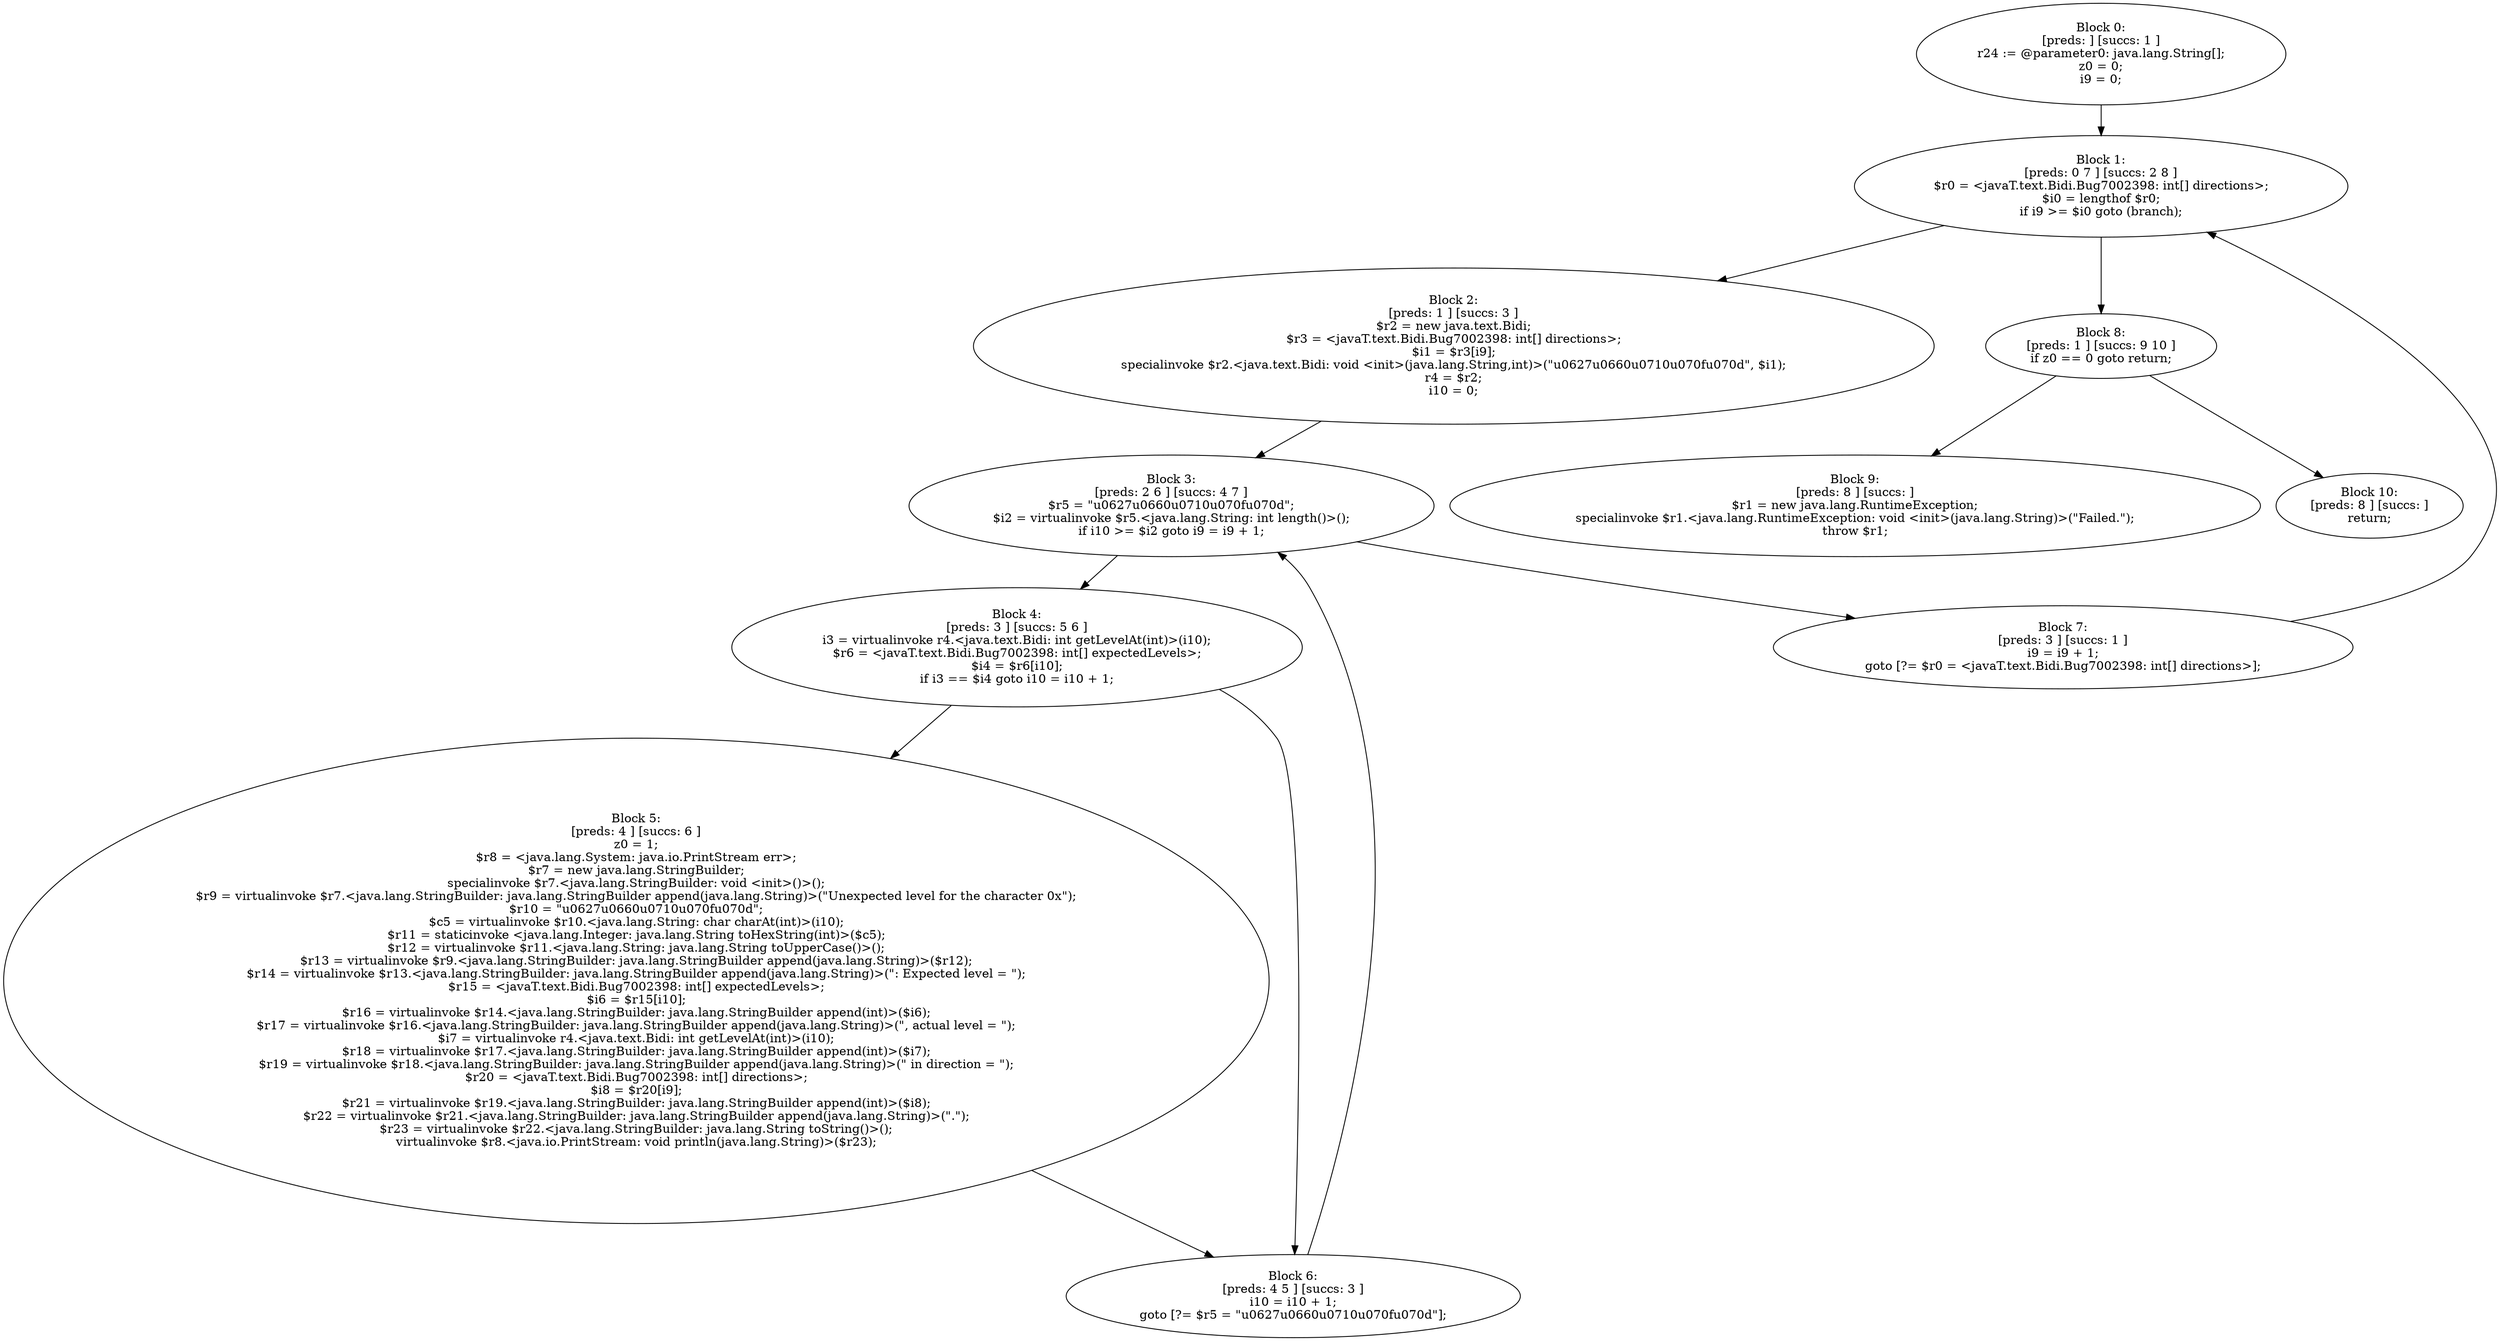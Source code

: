 digraph "unitGraph" {
    "Block 0:
[preds: ] [succs: 1 ]
r24 := @parameter0: java.lang.String[];
z0 = 0;
i9 = 0;
"
    "Block 1:
[preds: 0 7 ] [succs: 2 8 ]
$r0 = <javaT.text.Bidi.Bug7002398: int[] directions>;
$i0 = lengthof $r0;
if i9 >= $i0 goto (branch);
"
    "Block 2:
[preds: 1 ] [succs: 3 ]
$r2 = new java.text.Bidi;
$r3 = <javaT.text.Bidi.Bug7002398: int[] directions>;
$i1 = $r3[i9];
specialinvoke $r2.<java.text.Bidi: void <init>(java.lang.String,int)>(\"\u0627\u0660\u0710\u070f\u070d\", $i1);
r4 = $r2;
i10 = 0;
"
    "Block 3:
[preds: 2 6 ] [succs: 4 7 ]
$r5 = \"\u0627\u0660\u0710\u070f\u070d\";
$i2 = virtualinvoke $r5.<java.lang.String: int length()>();
if i10 >= $i2 goto i9 = i9 + 1;
"
    "Block 4:
[preds: 3 ] [succs: 5 6 ]
i3 = virtualinvoke r4.<java.text.Bidi: int getLevelAt(int)>(i10);
$r6 = <javaT.text.Bidi.Bug7002398: int[] expectedLevels>;
$i4 = $r6[i10];
if i3 == $i4 goto i10 = i10 + 1;
"
    "Block 5:
[preds: 4 ] [succs: 6 ]
z0 = 1;
$r8 = <java.lang.System: java.io.PrintStream err>;
$r7 = new java.lang.StringBuilder;
specialinvoke $r7.<java.lang.StringBuilder: void <init>()>();
$r9 = virtualinvoke $r7.<java.lang.StringBuilder: java.lang.StringBuilder append(java.lang.String)>(\"Unexpected level for the character 0x\");
$r10 = \"\u0627\u0660\u0710\u070f\u070d\";
$c5 = virtualinvoke $r10.<java.lang.String: char charAt(int)>(i10);
$r11 = staticinvoke <java.lang.Integer: java.lang.String toHexString(int)>($c5);
$r12 = virtualinvoke $r11.<java.lang.String: java.lang.String toUpperCase()>();
$r13 = virtualinvoke $r9.<java.lang.StringBuilder: java.lang.StringBuilder append(java.lang.String)>($r12);
$r14 = virtualinvoke $r13.<java.lang.StringBuilder: java.lang.StringBuilder append(java.lang.String)>(\": Expected level = \");
$r15 = <javaT.text.Bidi.Bug7002398: int[] expectedLevels>;
$i6 = $r15[i10];
$r16 = virtualinvoke $r14.<java.lang.StringBuilder: java.lang.StringBuilder append(int)>($i6);
$r17 = virtualinvoke $r16.<java.lang.StringBuilder: java.lang.StringBuilder append(java.lang.String)>(\", actual level = \");
$i7 = virtualinvoke r4.<java.text.Bidi: int getLevelAt(int)>(i10);
$r18 = virtualinvoke $r17.<java.lang.StringBuilder: java.lang.StringBuilder append(int)>($i7);
$r19 = virtualinvoke $r18.<java.lang.StringBuilder: java.lang.StringBuilder append(java.lang.String)>(\" in direction = \");
$r20 = <javaT.text.Bidi.Bug7002398: int[] directions>;
$i8 = $r20[i9];
$r21 = virtualinvoke $r19.<java.lang.StringBuilder: java.lang.StringBuilder append(int)>($i8);
$r22 = virtualinvoke $r21.<java.lang.StringBuilder: java.lang.StringBuilder append(java.lang.String)>(\".\");
$r23 = virtualinvoke $r22.<java.lang.StringBuilder: java.lang.String toString()>();
virtualinvoke $r8.<java.io.PrintStream: void println(java.lang.String)>($r23);
"
    "Block 6:
[preds: 4 5 ] [succs: 3 ]
i10 = i10 + 1;
goto [?= $r5 = \"\u0627\u0660\u0710\u070f\u070d\"];
"
    "Block 7:
[preds: 3 ] [succs: 1 ]
i9 = i9 + 1;
goto [?= $r0 = <javaT.text.Bidi.Bug7002398: int[] directions>];
"
    "Block 8:
[preds: 1 ] [succs: 9 10 ]
if z0 == 0 goto return;
"
    "Block 9:
[preds: 8 ] [succs: ]
$r1 = new java.lang.RuntimeException;
specialinvoke $r1.<java.lang.RuntimeException: void <init>(java.lang.String)>(\"Failed.\");
throw $r1;
"
    "Block 10:
[preds: 8 ] [succs: ]
return;
"
    "Block 0:
[preds: ] [succs: 1 ]
r24 := @parameter0: java.lang.String[];
z0 = 0;
i9 = 0;
"->"Block 1:
[preds: 0 7 ] [succs: 2 8 ]
$r0 = <javaT.text.Bidi.Bug7002398: int[] directions>;
$i0 = lengthof $r0;
if i9 >= $i0 goto (branch);
";
    "Block 1:
[preds: 0 7 ] [succs: 2 8 ]
$r0 = <javaT.text.Bidi.Bug7002398: int[] directions>;
$i0 = lengthof $r0;
if i9 >= $i0 goto (branch);
"->"Block 2:
[preds: 1 ] [succs: 3 ]
$r2 = new java.text.Bidi;
$r3 = <javaT.text.Bidi.Bug7002398: int[] directions>;
$i1 = $r3[i9];
specialinvoke $r2.<java.text.Bidi: void <init>(java.lang.String,int)>(\"\u0627\u0660\u0710\u070f\u070d\", $i1);
r4 = $r2;
i10 = 0;
";
    "Block 1:
[preds: 0 7 ] [succs: 2 8 ]
$r0 = <javaT.text.Bidi.Bug7002398: int[] directions>;
$i0 = lengthof $r0;
if i9 >= $i0 goto (branch);
"->"Block 8:
[preds: 1 ] [succs: 9 10 ]
if z0 == 0 goto return;
";
    "Block 2:
[preds: 1 ] [succs: 3 ]
$r2 = new java.text.Bidi;
$r3 = <javaT.text.Bidi.Bug7002398: int[] directions>;
$i1 = $r3[i9];
specialinvoke $r2.<java.text.Bidi: void <init>(java.lang.String,int)>(\"\u0627\u0660\u0710\u070f\u070d\", $i1);
r4 = $r2;
i10 = 0;
"->"Block 3:
[preds: 2 6 ] [succs: 4 7 ]
$r5 = \"\u0627\u0660\u0710\u070f\u070d\";
$i2 = virtualinvoke $r5.<java.lang.String: int length()>();
if i10 >= $i2 goto i9 = i9 + 1;
";
    "Block 3:
[preds: 2 6 ] [succs: 4 7 ]
$r5 = \"\u0627\u0660\u0710\u070f\u070d\";
$i2 = virtualinvoke $r5.<java.lang.String: int length()>();
if i10 >= $i2 goto i9 = i9 + 1;
"->"Block 4:
[preds: 3 ] [succs: 5 6 ]
i3 = virtualinvoke r4.<java.text.Bidi: int getLevelAt(int)>(i10);
$r6 = <javaT.text.Bidi.Bug7002398: int[] expectedLevels>;
$i4 = $r6[i10];
if i3 == $i4 goto i10 = i10 + 1;
";
    "Block 3:
[preds: 2 6 ] [succs: 4 7 ]
$r5 = \"\u0627\u0660\u0710\u070f\u070d\";
$i2 = virtualinvoke $r5.<java.lang.String: int length()>();
if i10 >= $i2 goto i9 = i9 + 1;
"->"Block 7:
[preds: 3 ] [succs: 1 ]
i9 = i9 + 1;
goto [?= $r0 = <javaT.text.Bidi.Bug7002398: int[] directions>];
";
    "Block 4:
[preds: 3 ] [succs: 5 6 ]
i3 = virtualinvoke r4.<java.text.Bidi: int getLevelAt(int)>(i10);
$r6 = <javaT.text.Bidi.Bug7002398: int[] expectedLevels>;
$i4 = $r6[i10];
if i3 == $i4 goto i10 = i10 + 1;
"->"Block 5:
[preds: 4 ] [succs: 6 ]
z0 = 1;
$r8 = <java.lang.System: java.io.PrintStream err>;
$r7 = new java.lang.StringBuilder;
specialinvoke $r7.<java.lang.StringBuilder: void <init>()>();
$r9 = virtualinvoke $r7.<java.lang.StringBuilder: java.lang.StringBuilder append(java.lang.String)>(\"Unexpected level for the character 0x\");
$r10 = \"\u0627\u0660\u0710\u070f\u070d\";
$c5 = virtualinvoke $r10.<java.lang.String: char charAt(int)>(i10);
$r11 = staticinvoke <java.lang.Integer: java.lang.String toHexString(int)>($c5);
$r12 = virtualinvoke $r11.<java.lang.String: java.lang.String toUpperCase()>();
$r13 = virtualinvoke $r9.<java.lang.StringBuilder: java.lang.StringBuilder append(java.lang.String)>($r12);
$r14 = virtualinvoke $r13.<java.lang.StringBuilder: java.lang.StringBuilder append(java.lang.String)>(\": Expected level = \");
$r15 = <javaT.text.Bidi.Bug7002398: int[] expectedLevels>;
$i6 = $r15[i10];
$r16 = virtualinvoke $r14.<java.lang.StringBuilder: java.lang.StringBuilder append(int)>($i6);
$r17 = virtualinvoke $r16.<java.lang.StringBuilder: java.lang.StringBuilder append(java.lang.String)>(\", actual level = \");
$i7 = virtualinvoke r4.<java.text.Bidi: int getLevelAt(int)>(i10);
$r18 = virtualinvoke $r17.<java.lang.StringBuilder: java.lang.StringBuilder append(int)>($i7);
$r19 = virtualinvoke $r18.<java.lang.StringBuilder: java.lang.StringBuilder append(java.lang.String)>(\" in direction = \");
$r20 = <javaT.text.Bidi.Bug7002398: int[] directions>;
$i8 = $r20[i9];
$r21 = virtualinvoke $r19.<java.lang.StringBuilder: java.lang.StringBuilder append(int)>($i8);
$r22 = virtualinvoke $r21.<java.lang.StringBuilder: java.lang.StringBuilder append(java.lang.String)>(\".\");
$r23 = virtualinvoke $r22.<java.lang.StringBuilder: java.lang.String toString()>();
virtualinvoke $r8.<java.io.PrintStream: void println(java.lang.String)>($r23);
";
    "Block 4:
[preds: 3 ] [succs: 5 6 ]
i3 = virtualinvoke r4.<java.text.Bidi: int getLevelAt(int)>(i10);
$r6 = <javaT.text.Bidi.Bug7002398: int[] expectedLevels>;
$i4 = $r6[i10];
if i3 == $i4 goto i10 = i10 + 1;
"->"Block 6:
[preds: 4 5 ] [succs: 3 ]
i10 = i10 + 1;
goto [?= $r5 = \"\u0627\u0660\u0710\u070f\u070d\"];
";
    "Block 5:
[preds: 4 ] [succs: 6 ]
z0 = 1;
$r8 = <java.lang.System: java.io.PrintStream err>;
$r7 = new java.lang.StringBuilder;
specialinvoke $r7.<java.lang.StringBuilder: void <init>()>();
$r9 = virtualinvoke $r7.<java.lang.StringBuilder: java.lang.StringBuilder append(java.lang.String)>(\"Unexpected level for the character 0x\");
$r10 = \"\u0627\u0660\u0710\u070f\u070d\";
$c5 = virtualinvoke $r10.<java.lang.String: char charAt(int)>(i10);
$r11 = staticinvoke <java.lang.Integer: java.lang.String toHexString(int)>($c5);
$r12 = virtualinvoke $r11.<java.lang.String: java.lang.String toUpperCase()>();
$r13 = virtualinvoke $r9.<java.lang.StringBuilder: java.lang.StringBuilder append(java.lang.String)>($r12);
$r14 = virtualinvoke $r13.<java.lang.StringBuilder: java.lang.StringBuilder append(java.lang.String)>(\": Expected level = \");
$r15 = <javaT.text.Bidi.Bug7002398: int[] expectedLevels>;
$i6 = $r15[i10];
$r16 = virtualinvoke $r14.<java.lang.StringBuilder: java.lang.StringBuilder append(int)>($i6);
$r17 = virtualinvoke $r16.<java.lang.StringBuilder: java.lang.StringBuilder append(java.lang.String)>(\", actual level = \");
$i7 = virtualinvoke r4.<java.text.Bidi: int getLevelAt(int)>(i10);
$r18 = virtualinvoke $r17.<java.lang.StringBuilder: java.lang.StringBuilder append(int)>($i7);
$r19 = virtualinvoke $r18.<java.lang.StringBuilder: java.lang.StringBuilder append(java.lang.String)>(\" in direction = \");
$r20 = <javaT.text.Bidi.Bug7002398: int[] directions>;
$i8 = $r20[i9];
$r21 = virtualinvoke $r19.<java.lang.StringBuilder: java.lang.StringBuilder append(int)>($i8);
$r22 = virtualinvoke $r21.<java.lang.StringBuilder: java.lang.StringBuilder append(java.lang.String)>(\".\");
$r23 = virtualinvoke $r22.<java.lang.StringBuilder: java.lang.String toString()>();
virtualinvoke $r8.<java.io.PrintStream: void println(java.lang.String)>($r23);
"->"Block 6:
[preds: 4 5 ] [succs: 3 ]
i10 = i10 + 1;
goto [?= $r5 = \"\u0627\u0660\u0710\u070f\u070d\"];
";
    "Block 6:
[preds: 4 5 ] [succs: 3 ]
i10 = i10 + 1;
goto [?= $r5 = \"\u0627\u0660\u0710\u070f\u070d\"];
"->"Block 3:
[preds: 2 6 ] [succs: 4 7 ]
$r5 = \"\u0627\u0660\u0710\u070f\u070d\";
$i2 = virtualinvoke $r5.<java.lang.String: int length()>();
if i10 >= $i2 goto i9 = i9 + 1;
";
    "Block 7:
[preds: 3 ] [succs: 1 ]
i9 = i9 + 1;
goto [?= $r0 = <javaT.text.Bidi.Bug7002398: int[] directions>];
"->"Block 1:
[preds: 0 7 ] [succs: 2 8 ]
$r0 = <javaT.text.Bidi.Bug7002398: int[] directions>;
$i0 = lengthof $r0;
if i9 >= $i0 goto (branch);
";
    "Block 8:
[preds: 1 ] [succs: 9 10 ]
if z0 == 0 goto return;
"->"Block 9:
[preds: 8 ] [succs: ]
$r1 = new java.lang.RuntimeException;
specialinvoke $r1.<java.lang.RuntimeException: void <init>(java.lang.String)>(\"Failed.\");
throw $r1;
";
    "Block 8:
[preds: 1 ] [succs: 9 10 ]
if z0 == 0 goto return;
"->"Block 10:
[preds: 8 ] [succs: ]
return;
";
}

